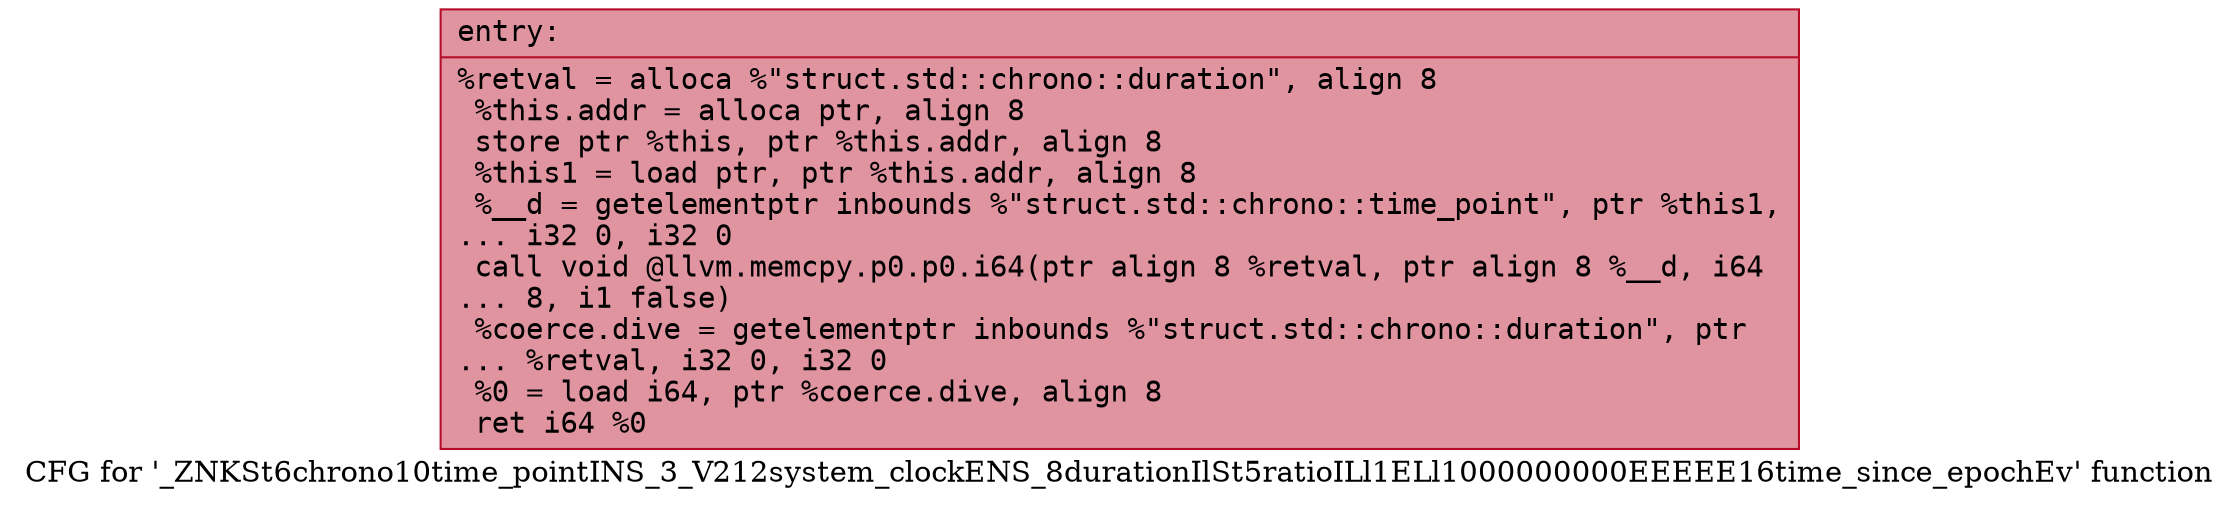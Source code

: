 digraph "CFG for '_ZNKSt6chrono10time_pointINS_3_V212system_clockENS_8durationIlSt5ratioILl1ELl1000000000EEEEE16time_since_epochEv' function" {
	label="CFG for '_ZNKSt6chrono10time_pointINS_3_V212system_clockENS_8durationIlSt5ratioILl1ELl1000000000EEEEE16time_since_epochEv' function";

	Node0x556c3c7d70a0 [shape=record,color="#b70d28ff", style=filled, fillcolor="#b70d2870" fontname="Courier",label="{entry:\l|  %retval = alloca %\"struct.std::chrono::duration\", align 8\l  %this.addr = alloca ptr, align 8\l  store ptr %this, ptr %this.addr, align 8\l  %this1 = load ptr, ptr %this.addr, align 8\l  %__d = getelementptr inbounds %\"struct.std::chrono::time_point\", ptr %this1,\l... i32 0, i32 0\l  call void @llvm.memcpy.p0.p0.i64(ptr align 8 %retval, ptr align 8 %__d, i64\l... 8, i1 false)\l  %coerce.dive = getelementptr inbounds %\"struct.std::chrono::duration\", ptr\l... %retval, i32 0, i32 0\l  %0 = load i64, ptr %coerce.dive, align 8\l  ret i64 %0\l}"];
}
